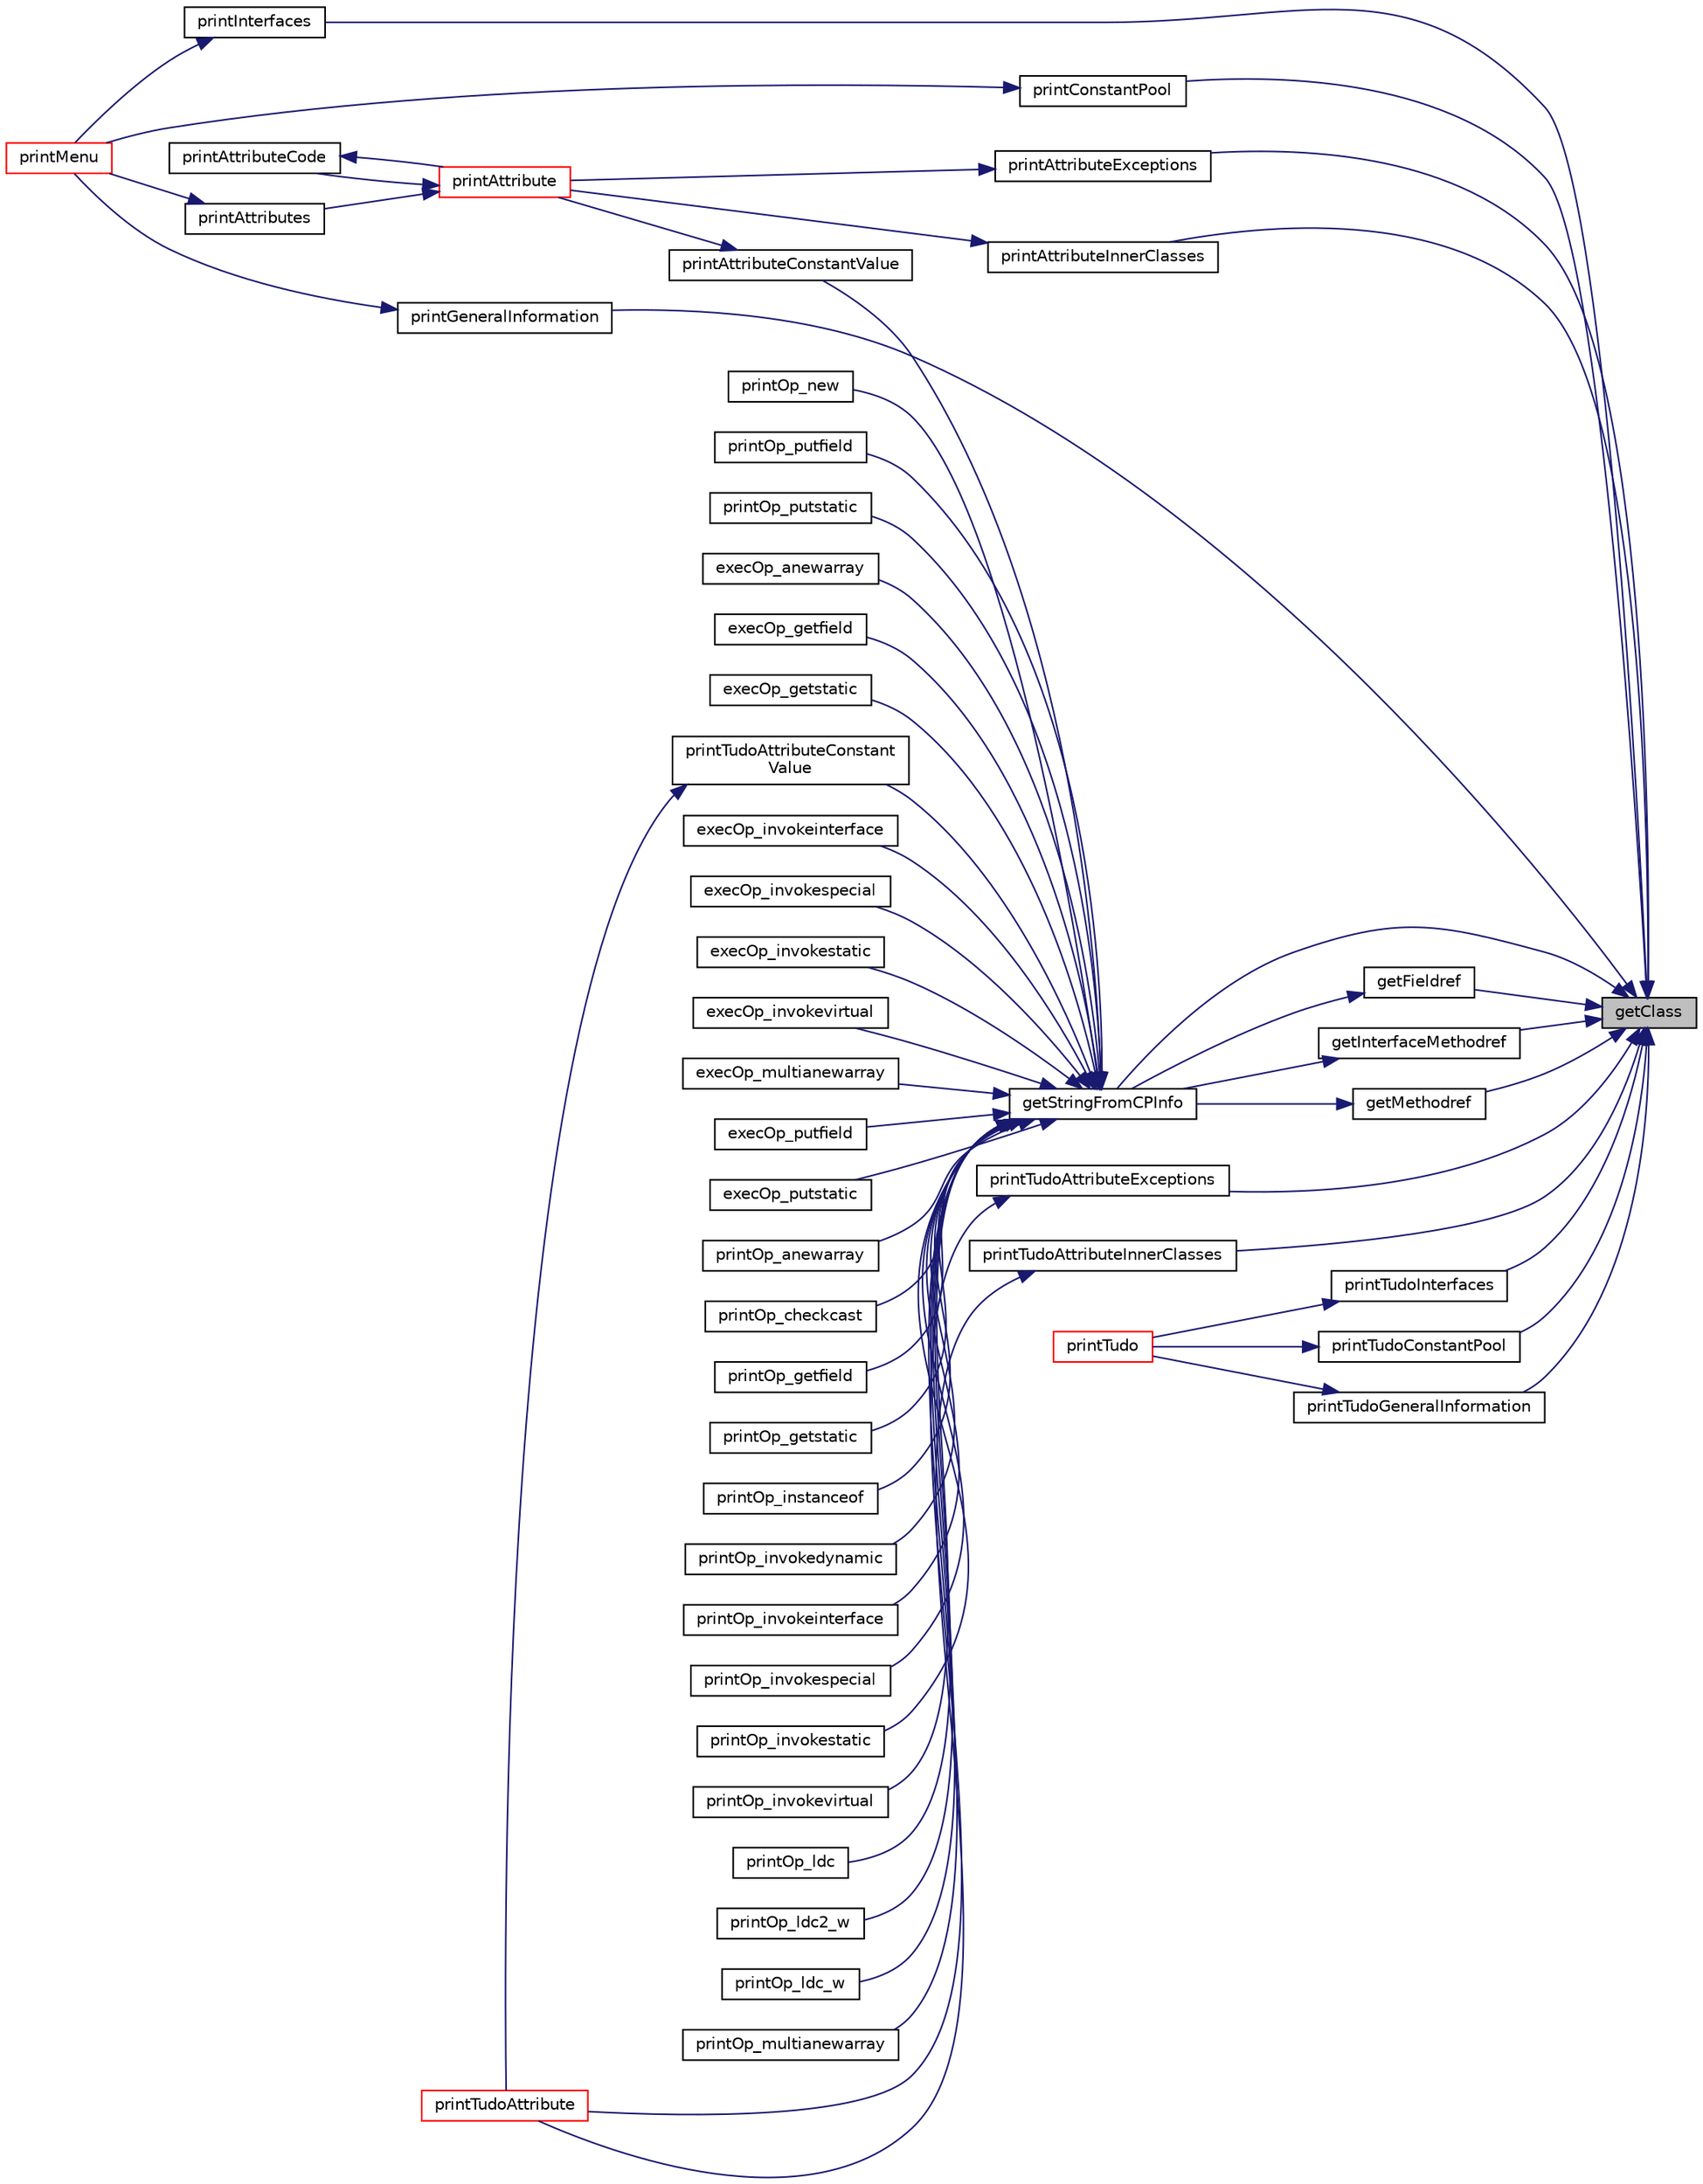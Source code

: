 digraph "getClass"
{
 // LATEX_PDF_SIZE
  edge [fontname="Helvetica",fontsize="10",labelfontname="Helvetica",labelfontsize="10"];
  node [fontname="Helvetica",fontsize="10",shape=record];
  rankdir="RL";
  Node1 [label="getClass",height=0.2,width=0.4,color="black", fillcolor="grey75", style="filled", fontcolor="black",tooltip=" "];
  Node1 -> Node2 [dir="back",color="midnightblue",fontsize="10",style="solid",fontname="Helvetica"];
  Node2 [label="getFieldref",height=0.2,width=0.4,color="black", fillcolor="white", style="filled",URL="$_constant_pool_info_8cpp.html#aa11fd5cae250b13659b5bc7896666470",tooltip=" "];
  Node2 -> Node3 [dir="back",color="midnightblue",fontsize="10",style="solid",fontname="Helvetica"];
  Node3 [label="getStringFromCPInfo",height=0.2,width=0.4,color="black", fillcolor="white", style="filled",URL="$_constant_pool_info_8cpp.html#afe1697068c0f2f8b2c45ae37899e874c",tooltip=" "];
  Node3 -> Node4 [dir="back",color="midnightblue",fontsize="10",style="solid",fontname="Helvetica"];
  Node4 [label="execOp_anewarray",height=0.2,width=0.4,color="black", fillcolor="white", style="filled",URL="$_execution_engine_8cpp.html#adb004079563194c7a1942818f7b76c5c",tooltip=" "];
  Node3 -> Node5 [dir="back",color="midnightblue",fontsize="10",style="solid",fontname="Helvetica"];
  Node5 [label="execOp_getfield",height=0.2,width=0.4,color="black", fillcolor="white", style="filled",URL="$_execution_engine_8cpp.html#abb71d7d9e26a4a95d99064e485268bec",tooltip=" "];
  Node3 -> Node6 [dir="back",color="midnightblue",fontsize="10",style="solid",fontname="Helvetica"];
  Node6 [label="execOp_getstatic",height=0.2,width=0.4,color="black", fillcolor="white", style="filled",URL="$_execution_engine_8cpp.html#ae79fcb3027a0e3d5886fdeaa33a6641b",tooltip=" "];
  Node3 -> Node7 [dir="back",color="midnightblue",fontsize="10",style="solid",fontname="Helvetica"];
  Node7 [label="execOp_invokeinterface",height=0.2,width=0.4,color="black", fillcolor="white", style="filled",URL="$_execution_engine_8cpp.html#afa3ed314bd592b0643032626959aba37",tooltip=" "];
  Node3 -> Node8 [dir="back",color="midnightblue",fontsize="10",style="solid",fontname="Helvetica"];
  Node8 [label="execOp_invokespecial",height=0.2,width=0.4,color="black", fillcolor="white", style="filled",URL="$_execution_engine_8cpp.html#a64a9f10897c01dae0a9c9725ad392d19",tooltip=" "];
  Node3 -> Node9 [dir="back",color="midnightblue",fontsize="10",style="solid",fontname="Helvetica"];
  Node9 [label="execOp_invokestatic",height=0.2,width=0.4,color="black", fillcolor="white", style="filled",URL="$_execution_engine_8cpp.html#a2cc0bfadacd05c7309aa8a1bdeabdeaa",tooltip=" "];
  Node3 -> Node10 [dir="back",color="midnightblue",fontsize="10",style="solid",fontname="Helvetica"];
  Node10 [label="execOp_invokevirtual",height=0.2,width=0.4,color="black", fillcolor="white", style="filled",URL="$_execution_engine_8cpp.html#a394ac3227d3433837fd1e31a53875e22",tooltip=" "];
  Node3 -> Node11 [dir="back",color="midnightblue",fontsize="10",style="solid",fontname="Helvetica"];
  Node11 [label="execOp_multianewarray",height=0.2,width=0.4,color="black", fillcolor="white", style="filled",URL="$_execution_engine_8cpp.html#ae72b4983f0376b8c47dce21b86ccdcc5",tooltip=" "];
  Node3 -> Node12 [dir="back",color="midnightblue",fontsize="10",style="solid",fontname="Helvetica"];
  Node12 [label="execOp_putfield",height=0.2,width=0.4,color="black", fillcolor="white", style="filled",URL="$_execution_engine_8cpp.html#a2d8632b9cf48625b0a6ab3ee01adad8a",tooltip=" "];
  Node3 -> Node13 [dir="back",color="midnightblue",fontsize="10",style="solid",fontname="Helvetica"];
  Node13 [label="execOp_putstatic",height=0.2,width=0.4,color="black", fillcolor="white", style="filled",URL="$_execution_engine_8cpp.html#a7f3bf1b88ce81b2ccc063c05ddf063f0",tooltip=" "];
  Node3 -> Node14 [dir="back",color="midnightblue",fontsize="10",style="solid",fontname="Helvetica"];
  Node14 [label="printAttributeConstantValue",height=0.2,width=0.4,color="black", fillcolor="white", style="filled",URL="$_print_menu_8cpp.html#a2c303e3df50150a2db3d7bbaf4303bdb",tooltip=" "];
  Node14 -> Node15 [dir="back",color="midnightblue",fontsize="10",style="solid",fontname="Helvetica"];
  Node15 [label="printAttribute",height=0.2,width=0.4,color="red", fillcolor="white", style="filled",URL="$_print_menu_8cpp.html#a4e1043ade1570fc3be53e4c4d306ce98",tooltip=" "];
  Node15 -> Node16 [dir="back",color="midnightblue",fontsize="10",style="solid",fontname="Helvetica"];
  Node16 [label="printAttributeCode",height=0.2,width=0.4,color="black", fillcolor="white", style="filled",URL="$_print_menu_8cpp.html#aea00814bf40f6faa988136b79baeb076",tooltip=" "];
  Node16 -> Node15 [dir="back",color="midnightblue",fontsize="10",style="solid",fontname="Helvetica"];
  Node15 -> Node17 [dir="back",color="midnightblue",fontsize="10",style="solid",fontname="Helvetica"];
  Node17 [label="printAttributes",height=0.2,width=0.4,color="black", fillcolor="white", style="filled",URL="$_print_menu_8cpp.html#ab78e91e3db45547f7aaecafaadd7d341",tooltip=" "];
  Node17 -> Node18 [dir="back",color="midnightblue",fontsize="10",style="solid",fontname="Helvetica"];
  Node18 [label="printMenu",height=0.2,width=0.4,color="red", fillcolor="white", style="filled",URL="$_print_menu_8cpp.html#ac78f7aed8a15dc0da7ed6b4b3cd9b0c7",tooltip=" "];
  Node3 -> Node24 [dir="back",color="midnightblue",fontsize="10",style="solid",fontname="Helvetica"];
  Node24 [label="printOp_anewarray",height=0.2,width=0.4,color="black", fillcolor="white", style="filled",URL="$_i_s_a_8cpp.html#ad3da0339a119c40fc1486cd3fc26d6a2",tooltip=" "];
  Node3 -> Node25 [dir="back",color="midnightblue",fontsize="10",style="solid",fontname="Helvetica"];
  Node25 [label="printOp_checkcast",height=0.2,width=0.4,color="black", fillcolor="white", style="filled",URL="$_i_s_a_8cpp.html#a6f56897abdc3fe483002f95727ef6f64",tooltip=" "];
  Node3 -> Node26 [dir="back",color="midnightblue",fontsize="10",style="solid",fontname="Helvetica"];
  Node26 [label="printOp_getfield",height=0.2,width=0.4,color="black", fillcolor="white", style="filled",URL="$_i_s_a_8cpp.html#add670adb7f2252f8b14ac2049a37c347",tooltip=" "];
  Node3 -> Node27 [dir="back",color="midnightblue",fontsize="10",style="solid",fontname="Helvetica"];
  Node27 [label="printOp_getstatic",height=0.2,width=0.4,color="black", fillcolor="white", style="filled",URL="$_i_s_a_8cpp.html#ad7d123076c6476e8c197ff75aef2edc9",tooltip=" "];
  Node3 -> Node28 [dir="back",color="midnightblue",fontsize="10",style="solid",fontname="Helvetica"];
  Node28 [label="printOp_instanceof",height=0.2,width=0.4,color="black", fillcolor="white", style="filled",URL="$_i_s_a_8cpp.html#af0371a3dc1e7b58f34da883fac62636a",tooltip=" "];
  Node3 -> Node29 [dir="back",color="midnightblue",fontsize="10",style="solid",fontname="Helvetica"];
  Node29 [label="printOp_invokedynamic",height=0.2,width=0.4,color="black", fillcolor="white", style="filled",URL="$_i_s_a_8cpp.html#a13b58a2fb9c83b1edb57f80a60b38cfc",tooltip=" "];
  Node3 -> Node30 [dir="back",color="midnightblue",fontsize="10",style="solid",fontname="Helvetica"];
  Node30 [label="printOp_invokeinterface",height=0.2,width=0.4,color="black", fillcolor="white", style="filled",URL="$_i_s_a_8cpp.html#aa0848943a672e7ef74bddddeb631f9a8",tooltip=" "];
  Node3 -> Node31 [dir="back",color="midnightblue",fontsize="10",style="solid",fontname="Helvetica"];
  Node31 [label="printOp_invokespecial",height=0.2,width=0.4,color="black", fillcolor="white", style="filled",URL="$_i_s_a_8cpp.html#a7627e13a01c1b0ff37ce684a88dae143",tooltip=" "];
  Node3 -> Node32 [dir="back",color="midnightblue",fontsize="10",style="solid",fontname="Helvetica"];
  Node32 [label="printOp_invokestatic",height=0.2,width=0.4,color="black", fillcolor="white", style="filled",URL="$_i_s_a_8cpp.html#a81a06c834091ba88c67f74a8e5e23cad",tooltip=" "];
  Node3 -> Node33 [dir="back",color="midnightblue",fontsize="10",style="solid",fontname="Helvetica"];
  Node33 [label="printOp_invokevirtual",height=0.2,width=0.4,color="black", fillcolor="white", style="filled",URL="$_i_s_a_8cpp.html#a3f892f4d22a9328e28239bcfc9857c42",tooltip=" "];
  Node3 -> Node34 [dir="back",color="midnightblue",fontsize="10",style="solid",fontname="Helvetica"];
  Node34 [label="printOp_ldc",height=0.2,width=0.4,color="black", fillcolor="white", style="filled",URL="$_i_s_a_8cpp.html#aaff7323b52dd2791401b6e74677524c2",tooltip=" "];
  Node3 -> Node35 [dir="back",color="midnightblue",fontsize="10",style="solid",fontname="Helvetica"];
  Node35 [label="printOp_ldc2_w",height=0.2,width=0.4,color="black", fillcolor="white", style="filled",URL="$_i_s_a_8cpp.html#a6c576299ccb8977b0983035580b1f8ba",tooltip=" "];
  Node3 -> Node36 [dir="back",color="midnightblue",fontsize="10",style="solid",fontname="Helvetica"];
  Node36 [label="printOp_ldc_w",height=0.2,width=0.4,color="black", fillcolor="white", style="filled",URL="$_i_s_a_8cpp.html#a7358e547a4792bad4e736b099a60de3a",tooltip=" "];
  Node3 -> Node37 [dir="back",color="midnightblue",fontsize="10",style="solid",fontname="Helvetica"];
  Node37 [label="printOp_multianewarray",height=0.2,width=0.4,color="black", fillcolor="white", style="filled",URL="$_i_s_a_8cpp.html#a05994523250e8ef9a57289ba2121c20c",tooltip=" "];
  Node3 -> Node38 [dir="back",color="midnightblue",fontsize="10",style="solid",fontname="Helvetica"];
  Node38 [label="printOp_new",height=0.2,width=0.4,color="black", fillcolor="white", style="filled",URL="$_i_s_a_8cpp.html#a52fc90f537eec56c21de7768dc364ef5",tooltip=" "];
  Node3 -> Node39 [dir="back",color="midnightblue",fontsize="10",style="solid",fontname="Helvetica"];
  Node39 [label="printOp_putfield",height=0.2,width=0.4,color="black", fillcolor="white", style="filled",URL="$_i_s_a_8cpp.html#af836da0e683c974081b9526cd37f6b3b",tooltip=" "];
  Node3 -> Node40 [dir="back",color="midnightblue",fontsize="10",style="solid",fontname="Helvetica"];
  Node40 [label="printOp_putstatic",height=0.2,width=0.4,color="black", fillcolor="white", style="filled",URL="$_i_s_a_8cpp.html#a445f7e15793f4c4fa185e4ee70589387",tooltip=" "];
  Node3 -> Node41 [dir="back",color="midnightblue",fontsize="10",style="solid",fontname="Helvetica"];
  Node41 [label="printTudoAttributeConstant\lValue",height=0.2,width=0.4,color="black", fillcolor="white", style="filled",URL="$_print_tudo_8cpp.html#ad2de31238db7d9e4da9ba7419ee5fa19",tooltip=" "];
  Node41 -> Node42 [dir="back",color="midnightblue",fontsize="10",style="solid",fontname="Helvetica"];
  Node42 [label="printTudoAttribute",height=0.2,width=0.4,color="red", fillcolor="white", style="filled",URL="$_print_tudo_8cpp.html#a811ce9d29fdfcee18bc97ed51288a20e",tooltip=" "];
  Node1 -> Node50 [dir="back",color="midnightblue",fontsize="10",style="solid",fontname="Helvetica"];
  Node50 [label="getInterfaceMethodref",height=0.2,width=0.4,color="black", fillcolor="white", style="filled",URL="$_constant_pool_info_8cpp.html#ac1af9208eec2a80387bfc0df984658c4",tooltip=" "];
  Node50 -> Node3 [dir="back",color="midnightblue",fontsize="10",style="solid",fontname="Helvetica"];
  Node1 -> Node51 [dir="back",color="midnightblue",fontsize="10",style="solid",fontname="Helvetica"];
  Node51 [label="getMethodref",height=0.2,width=0.4,color="black", fillcolor="white", style="filled",URL="$_constant_pool_info_8cpp.html#ab1000528a22b627ac08ba4f02a28307a",tooltip=" "];
  Node51 -> Node3 [dir="back",color="midnightblue",fontsize="10",style="solid",fontname="Helvetica"];
  Node1 -> Node3 [dir="back",color="midnightblue",fontsize="10",style="solid",fontname="Helvetica"];
  Node1 -> Node52 [dir="back",color="midnightblue",fontsize="10",style="solid",fontname="Helvetica"];
  Node52 [label="printAttributeExceptions",height=0.2,width=0.4,color="black", fillcolor="white", style="filled",URL="$_print_menu_8cpp.html#adfff5444ed831eb425ecd64655dadfc2",tooltip=" "];
  Node52 -> Node15 [dir="back",color="midnightblue",fontsize="10",style="solid",fontname="Helvetica"];
  Node1 -> Node53 [dir="back",color="midnightblue",fontsize="10",style="solid",fontname="Helvetica"];
  Node53 [label="printAttributeInnerClasses",height=0.2,width=0.4,color="black", fillcolor="white", style="filled",URL="$_print_menu_8cpp.html#a45bcc6b562ab617af5cc44be75ced0fc",tooltip=" "];
  Node53 -> Node15 [dir="back",color="midnightblue",fontsize="10",style="solid",fontname="Helvetica"];
  Node1 -> Node54 [dir="back",color="midnightblue",fontsize="10",style="solid",fontname="Helvetica"];
  Node54 [label="printConstantPool",height=0.2,width=0.4,color="black", fillcolor="white", style="filled",URL="$_print_menu_8cpp.html#a0eaa40eedf206281ad44cf7e90df8935",tooltip=" "];
  Node54 -> Node18 [dir="back",color="midnightblue",fontsize="10",style="solid",fontname="Helvetica"];
  Node1 -> Node55 [dir="back",color="midnightblue",fontsize="10",style="solid",fontname="Helvetica"];
  Node55 [label="printGeneralInformation",height=0.2,width=0.4,color="black", fillcolor="white", style="filled",URL="$_print_menu_8cpp.html#a4a449ec161fa1015070b7773e8e74142",tooltip=" "];
  Node55 -> Node18 [dir="back",color="midnightblue",fontsize="10",style="solid",fontname="Helvetica"];
  Node1 -> Node56 [dir="back",color="midnightblue",fontsize="10",style="solid",fontname="Helvetica"];
  Node56 [label="printInterfaces",height=0.2,width=0.4,color="black", fillcolor="white", style="filled",URL="$_print_menu_8cpp.html#aa7997cd4741c35d27bc4faa77c3685d6",tooltip=" "];
  Node56 -> Node18 [dir="back",color="midnightblue",fontsize="10",style="solid",fontname="Helvetica"];
  Node1 -> Node57 [dir="back",color="midnightblue",fontsize="10",style="solid",fontname="Helvetica"];
  Node57 [label="printTudoAttributeExceptions",height=0.2,width=0.4,color="black", fillcolor="white", style="filled",URL="$_print_tudo_8cpp.html#a7d88211d1ec964984235129ea3bd9977",tooltip=" "];
  Node57 -> Node42 [dir="back",color="midnightblue",fontsize="10",style="solid",fontname="Helvetica"];
  Node1 -> Node58 [dir="back",color="midnightblue",fontsize="10",style="solid",fontname="Helvetica"];
  Node58 [label="printTudoAttributeInnerClasses",height=0.2,width=0.4,color="black", fillcolor="white", style="filled",URL="$_print_tudo_8cpp.html#abedd243d5e8d629be267275ecb65fcc3",tooltip=" "];
  Node58 -> Node42 [dir="back",color="midnightblue",fontsize="10",style="solid",fontname="Helvetica"];
  Node1 -> Node59 [dir="back",color="midnightblue",fontsize="10",style="solid",fontname="Helvetica"];
  Node59 [label="printTudoConstantPool",height=0.2,width=0.4,color="black", fillcolor="white", style="filled",URL="$_print_tudo_8cpp.html#abcfe80347944d499463f811c02379f7a",tooltip=" "];
  Node59 -> Node45 [dir="back",color="midnightblue",fontsize="10",style="solid",fontname="Helvetica"];
  Node45 [label="printTudo",height=0.2,width=0.4,color="red", fillcolor="white", style="filled",URL="$_print_tudo_8cpp.html#a3123949b31d0b98f5cb30fb418610232",tooltip=" "];
  Node1 -> Node60 [dir="back",color="midnightblue",fontsize="10",style="solid",fontname="Helvetica"];
  Node60 [label="printTudoGeneralInformation",height=0.2,width=0.4,color="black", fillcolor="white", style="filled",URL="$_print_tudo_8cpp.html#a19676f164ba3fb06df3b247e25a2baf8",tooltip=" "];
  Node60 -> Node45 [dir="back",color="midnightblue",fontsize="10",style="solid",fontname="Helvetica"];
  Node1 -> Node61 [dir="back",color="midnightblue",fontsize="10",style="solid",fontname="Helvetica"];
  Node61 [label="printTudoInterfaces",height=0.2,width=0.4,color="black", fillcolor="white", style="filled",URL="$_print_tudo_8cpp.html#a1386f83705b05407b618f4ec729c1a2b",tooltip=" "];
  Node61 -> Node45 [dir="back",color="midnightblue",fontsize="10",style="solid",fontname="Helvetica"];
}
